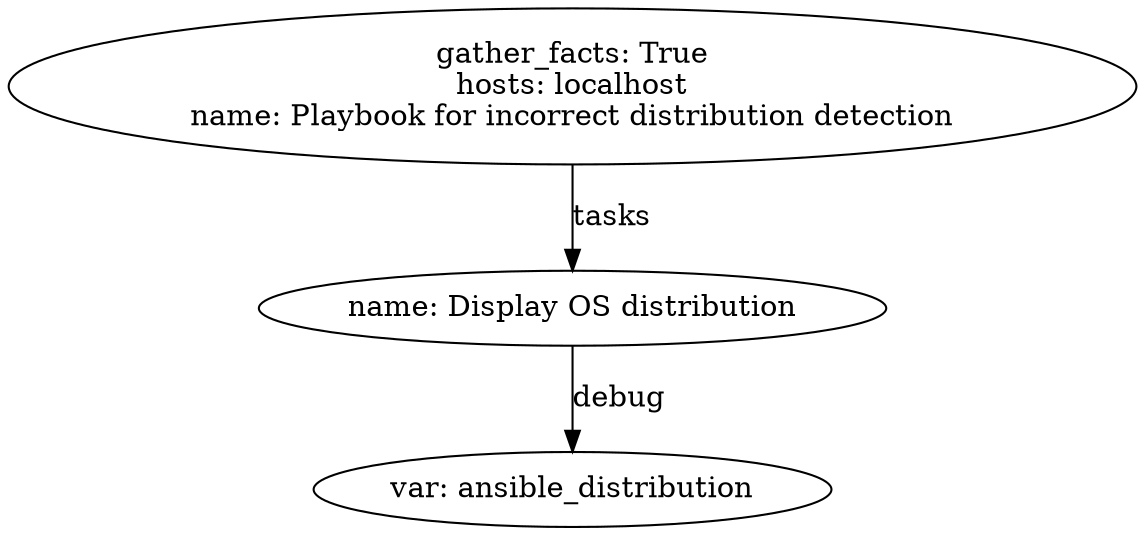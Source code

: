 digraph graphname {
2052 [label="var: ansible_distribution\n"];
2051 [label="name: Display OS distribution\n"];
2051 -> 2052 [label="debug"];
2050 [label="gather_facts: True\nhosts: localhost\nname: Playbook for incorrect distribution detection\n"];
2050 -> 2051 [label="tasks"];
}
